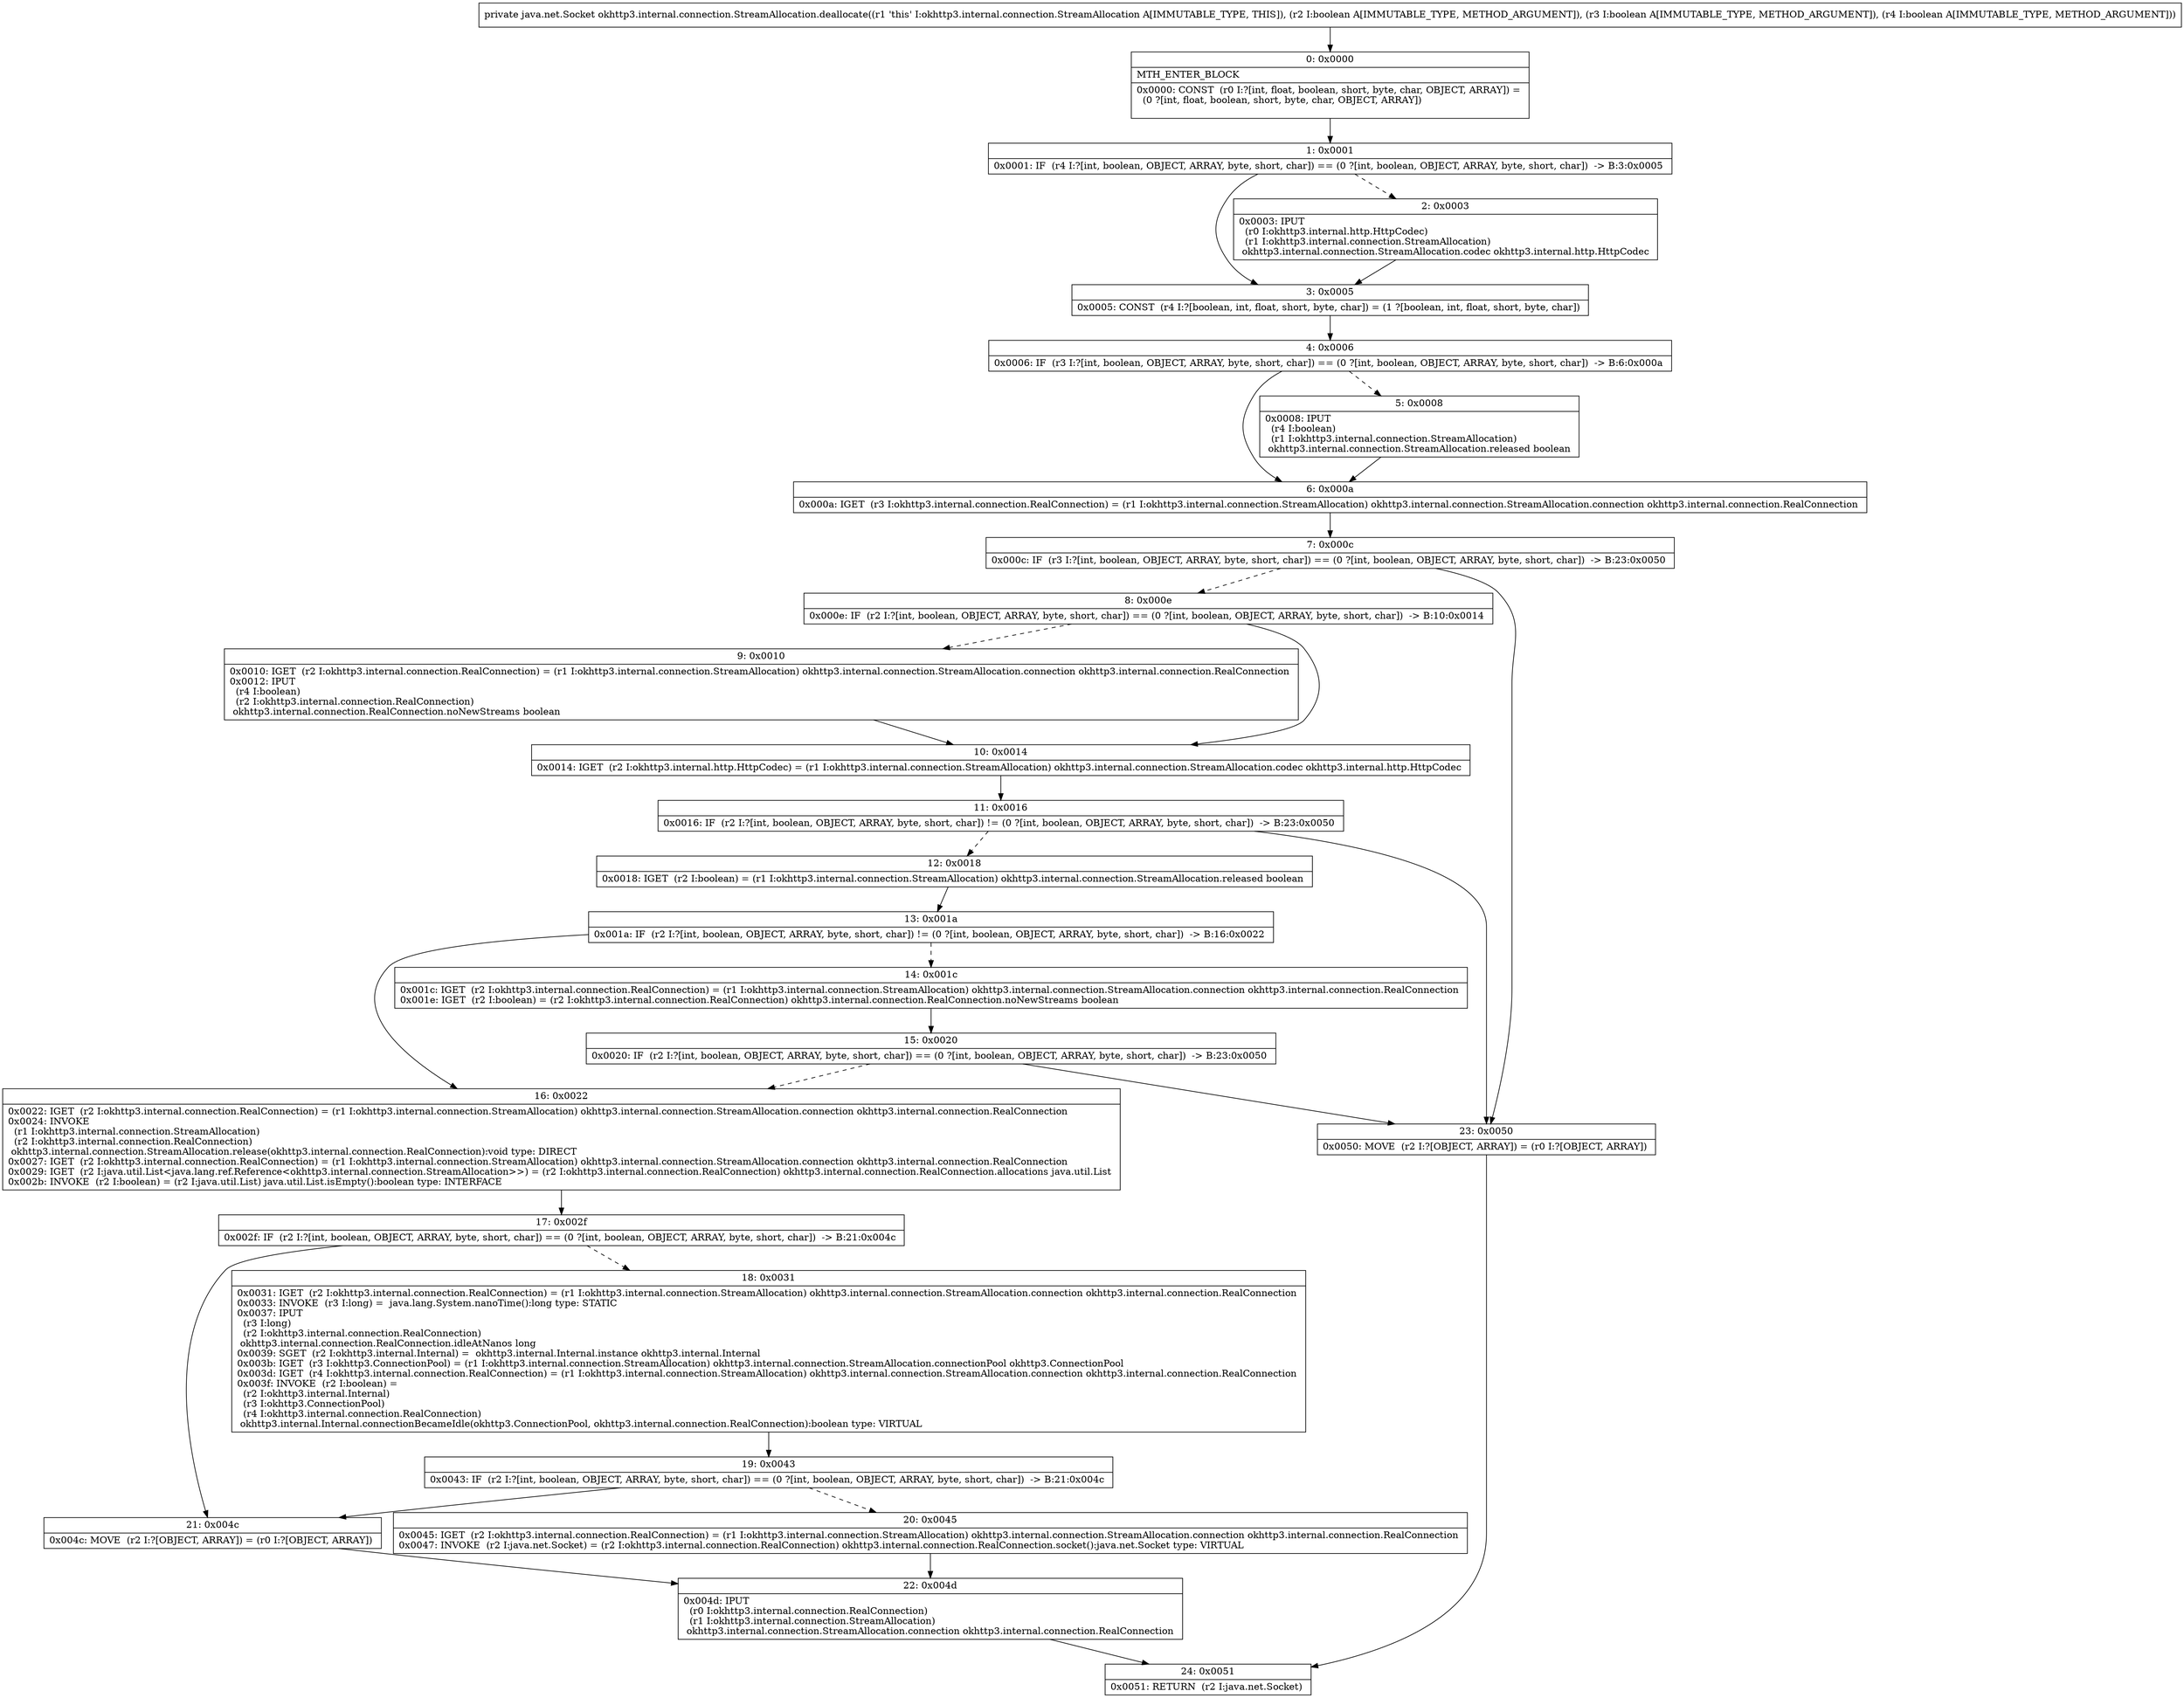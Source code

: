 digraph "CFG forokhttp3.internal.connection.StreamAllocation.deallocate(ZZZ)Ljava\/net\/Socket;" {
Node_0 [shape=record,label="{0\:\ 0x0000|MTH_ENTER_BLOCK\l|0x0000: CONST  (r0 I:?[int, float, boolean, short, byte, char, OBJECT, ARRAY]) = \l  (0 ?[int, float, boolean, short, byte, char, OBJECT, ARRAY])\l \l}"];
Node_1 [shape=record,label="{1\:\ 0x0001|0x0001: IF  (r4 I:?[int, boolean, OBJECT, ARRAY, byte, short, char]) == (0 ?[int, boolean, OBJECT, ARRAY, byte, short, char])  \-\> B:3:0x0005 \l}"];
Node_2 [shape=record,label="{2\:\ 0x0003|0x0003: IPUT  \l  (r0 I:okhttp3.internal.http.HttpCodec)\l  (r1 I:okhttp3.internal.connection.StreamAllocation)\l okhttp3.internal.connection.StreamAllocation.codec okhttp3.internal.http.HttpCodec \l}"];
Node_3 [shape=record,label="{3\:\ 0x0005|0x0005: CONST  (r4 I:?[boolean, int, float, short, byte, char]) = (1 ?[boolean, int, float, short, byte, char]) \l}"];
Node_4 [shape=record,label="{4\:\ 0x0006|0x0006: IF  (r3 I:?[int, boolean, OBJECT, ARRAY, byte, short, char]) == (0 ?[int, boolean, OBJECT, ARRAY, byte, short, char])  \-\> B:6:0x000a \l}"];
Node_5 [shape=record,label="{5\:\ 0x0008|0x0008: IPUT  \l  (r4 I:boolean)\l  (r1 I:okhttp3.internal.connection.StreamAllocation)\l okhttp3.internal.connection.StreamAllocation.released boolean \l}"];
Node_6 [shape=record,label="{6\:\ 0x000a|0x000a: IGET  (r3 I:okhttp3.internal.connection.RealConnection) = (r1 I:okhttp3.internal.connection.StreamAllocation) okhttp3.internal.connection.StreamAllocation.connection okhttp3.internal.connection.RealConnection \l}"];
Node_7 [shape=record,label="{7\:\ 0x000c|0x000c: IF  (r3 I:?[int, boolean, OBJECT, ARRAY, byte, short, char]) == (0 ?[int, boolean, OBJECT, ARRAY, byte, short, char])  \-\> B:23:0x0050 \l}"];
Node_8 [shape=record,label="{8\:\ 0x000e|0x000e: IF  (r2 I:?[int, boolean, OBJECT, ARRAY, byte, short, char]) == (0 ?[int, boolean, OBJECT, ARRAY, byte, short, char])  \-\> B:10:0x0014 \l}"];
Node_9 [shape=record,label="{9\:\ 0x0010|0x0010: IGET  (r2 I:okhttp3.internal.connection.RealConnection) = (r1 I:okhttp3.internal.connection.StreamAllocation) okhttp3.internal.connection.StreamAllocation.connection okhttp3.internal.connection.RealConnection \l0x0012: IPUT  \l  (r4 I:boolean)\l  (r2 I:okhttp3.internal.connection.RealConnection)\l okhttp3.internal.connection.RealConnection.noNewStreams boolean \l}"];
Node_10 [shape=record,label="{10\:\ 0x0014|0x0014: IGET  (r2 I:okhttp3.internal.http.HttpCodec) = (r1 I:okhttp3.internal.connection.StreamAllocation) okhttp3.internal.connection.StreamAllocation.codec okhttp3.internal.http.HttpCodec \l}"];
Node_11 [shape=record,label="{11\:\ 0x0016|0x0016: IF  (r2 I:?[int, boolean, OBJECT, ARRAY, byte, short, char]) != (0 ?[int, boolean, OBJECT, ARRAY, byte, short, char])  \-\> B:23:0x0050 \l}"];
Node_12 [shape=record,label="{12\:\ 0x0018|0x0018: IGET  (r2 I:boolean) = (r1 I:okhttp3.internal.connection.StreamAllocation) okhttp3.internal.connection.StreamAllocation.released boolean \l}"];
Node_13 [shape=record,label="{13\:\ 0x001a|0x001a: IF  (r2 I:?[int, boolean, OBJECT, ARRAY, byte, short, char]) != (0 ?[int, boolean, OBJECT, ARRAY, byte, short, char])  \-\> B:16:0x0022 \l}"];
Node_14 [shape=record,label="{14\:\ 0x001c|0x001c: IGET  (r2 I:okhttp3.internal.connection.RealConnection) = (r1 I:okhttp3.internal.connection.StreamAllocation) okhttp3.internal.connection.StreamAllocation.connection okhttp3.internal.connection.RealConnection \l0x001e: IGET  (r2 I:boolean) = (r2 I:okhttp3.internal.connection.RealConnection) okhttp3.internal.connection.RealConnection.noNewStreams boolean \l}"];
Node_15 [shape=record,label="{15\:\ 0x0020|0x0020: IF  (r2 I:?[int, boolean, OBJECT, ARRAY, byte, short, char]) == (0 ?[int, boolean, OBJECT, ARRAY, byte, short, char])  \-\> B:23:0x0050 \l}"];
Node_16 [shape=record,label="{16\:\ 0x0022|0x0022: IGET  (r2 I:okhttp3.internal.connection.RealConnection) = (r1 I:okhttp3.internal.connection.StreamAllocation) okhttp3.internal.connection.StreamAllocation.connection okhttp3.internal.connection.RealConnection \l0x0024: INVOKE  \l  (r1 I:okhttp3.internal.connection.StreamAllocation)\l  (r2 I:okhttp3.internal.connection.RealConnection)\l okhttp3.internal.connection.StreamAllocation.release(okhttp3.internal.connection.RealConnection):void type: DIRECT \l0x0027: IGET  (r2 I:okhttp3.internal.connection.RealConnection) = (r1 I:okhttp3.internal.connection.StreamAllocation) okhttp3.internal.connection.StreamAllocation.connection okhttp3.internal.connection.RealConnection \l0x0029: IGET  (r2 I:java.util.List\<java.lang.ref.Reference\<okhttp3.internal.connection.StreamAllocation\>\>) = (r2 I:okhttp3.internal.connection.RealConnection) okhttp3.internal.connection.RealConnection.allocations java.util.List \l0x002b: INVOKE  (r2 I:boolean) = (r2 I:java.util.List) java.util.List.isEmpty():boolean type: INTERFACE \l}"];
Node_17 [shape=record,label="{17\:\ 0x002f|0x002f: IF  (r2 I:?[int, boolean, OBJECT, ARRAY, byte, short, char]) == (0 ?[int, boolean, OBJECT, ARRAY, byte, short, char])  \-\> B:21:0x004c \l}"];
Node_18 [shape=record,label="{18\:\ 0x0031|0x0031: IGET  (r2 I:okhttp3.internal.connection.RealConnection) = (r1 I:okhttp3.internal.connection.StreamAllocation) okhttp3.internal.connection.StreamAllocation.connection okhttp3.internal.connection.RealConnection \l0x0033: INVOKE  (r3 I:long) =  java.lang.System.nanoTime():long type: STATIC \l0x0037: IPUT  \l  (r3 I:long)\l  (r2 I:okhttp3.internal.connection.RealConnection)\l okhttp3.internal.connection.RealConnection.idleAtNanos long \l0x0039: SGET  (r2 I:okhttp3.internal.Internal) =  okhttp3.internal.Internal.instance okhttp3.internal.Internal \l0x003b: IGET  (r3 I:okhttp3.ConnectionPool) = (r1 I:okhttp3.internal.connection.StreamAllocation) okhttp3.internal.connection.StreamAllocation.connectionPool okhttp3.ConnectionPool \l0x003d: IGET  (r4 I:okhttp3.internal.connection.RealConnection) = (r1 I:okhttp3.internal.connection.StreamAllocation) okhttp3.internal.connection.StreamAllocation.connection okhttp3.internal.connection.RealConnection \l0x003f: INVOKE  (r2 I:boolean) = \l  (r2 I:okhttp3.internal.Internal)\l  (r3 I:okhttp3.ConnectionPool)\l  (r4 I:okhttp3.internal.connection.RealConnection)\l okhttp3.internal.Internal.connectionBecameIdle(okhttp3.ConnectionPool, okhttp3.internal.connection.RealConnection):boolean type: VIRTUAL \l}"];
Node_19 [shape=record,label="{19\:\ 0x0043|0x0043: IF  (r2 I:?[int, boolean, OBJECT, ARRAY, byte, short, char]) == (0 ?[int, boolean, OBJECT, ARRAY, byte, short, char])  \-\> B:21:0x004c \l}"];
Node_20 [shape=record,label="{20\:\ 0x0045|0x0045: IGET  (r2 I:okhttp3.internal.connection.RealConnection) = (r1 I:okhttp3.internal.connection.StreamAllocation) okhttp3.internal.connection.StreamAllocation.connection okhttp3.internal.connection.RealConnection \l0x0047: INVOKE  (r2 I:java.net.Socket) = (r2 I:okhttp3.internal.connection.RealConnection) okhttp3.internal.connection.RealConnection.socket():java.net.Socket type: VIRTUAL \l}"];
Node_21 [shape=record,label="{21\:\ 0x004c|0x004c: MOVE  (r2 I:?[OBJECT, ARRAY]) = (r0 I:?[OBJECT, ARRAY]) \l}"];
Node_22 [shape=record,label="{22\:\ 0x004d|0x004d: IPUT  \l  (r0 I:okhttp3.internal.connection.RealConnection)\l  (r1 I:okhttp3.internal.connection.StreamAllocation)\l okhttp3.internal.connection.StreamAllocation.connection okhttp3.internal.connection.RealConnection \l}"];
Node_23 [shape=record,label="{23\:\ 0x0050|0x0050: MOVE  (r2 I:?[OBJECT, ARRAY]) = (r0 I:?[OBJECT, ARRAY]) \l}"];
Node_24 [shape=record,label="{24\:\ 0x0051|0x0051: RETURN  (r2 I:java.net.Socket) \l}"];
MethodNode[shape=record,label="{private java.net.Socket okhttp3.internal.connection.StreamAllocation.deallocate((r1 'this' I:okhttp3.internal.connection.StreamAllocation A[IMMUTABLE_TYPE, THIS]), (r2 I:boolean A[IMMUTABLE_TYPE, METHOD_ARGUMENT]), (r3 I:boolean A[IMMUTABLE_TYPE, METHOD_ARGUMENT]), (r4 I:boolean A[IMMUTABLE_TYPE, METHOD_ARGUMENT])) }"];
MethodNode -> Node_0;
Node_0 -> Node_1;
Node_1 -> Node_2[style=dashed];
Node_1 -> Node_3;
Node_2 -> Node_3;
Node_3 -> Node_4;
Node_4 -> Node_5[style=dashed];
Node_4 -> Node_6;
Node_5 -> Node_6;
Node_6 -> Node_7;
Node_7 -> Node_8[style=dashed];
Node_7 -> Node_23;
Node_8 -> Node_9[style=dashed];
Node_8 -> Node_10;
Node_9 -> Node_10;
Node_10 -> Node_11;
Node_11 -> Node_12[style=dashed];
Node_11 -> Node_23;
Node_12 -> Node_13;
Node_13 -> Node_14[style=dashed];
Node_13 -> Node_16;
Node_14 -> Node_15;
Node_15 -> Node_16[style=dashed];
Node_15 -> Node_23;
Node_16 -> Node_17;
Node_17 -> Node_18[style=dashed];
Node_17 -> Node_21;
Node_18 -> Node_19;
Node_19 -> Node_20[style=dashed];
Node_19 -> Node_21;
Node_20 -> Node_22;
Node_21 -> Node_22;
Node_22 -> Node_24;
Node_23 -> Node_24;
}

